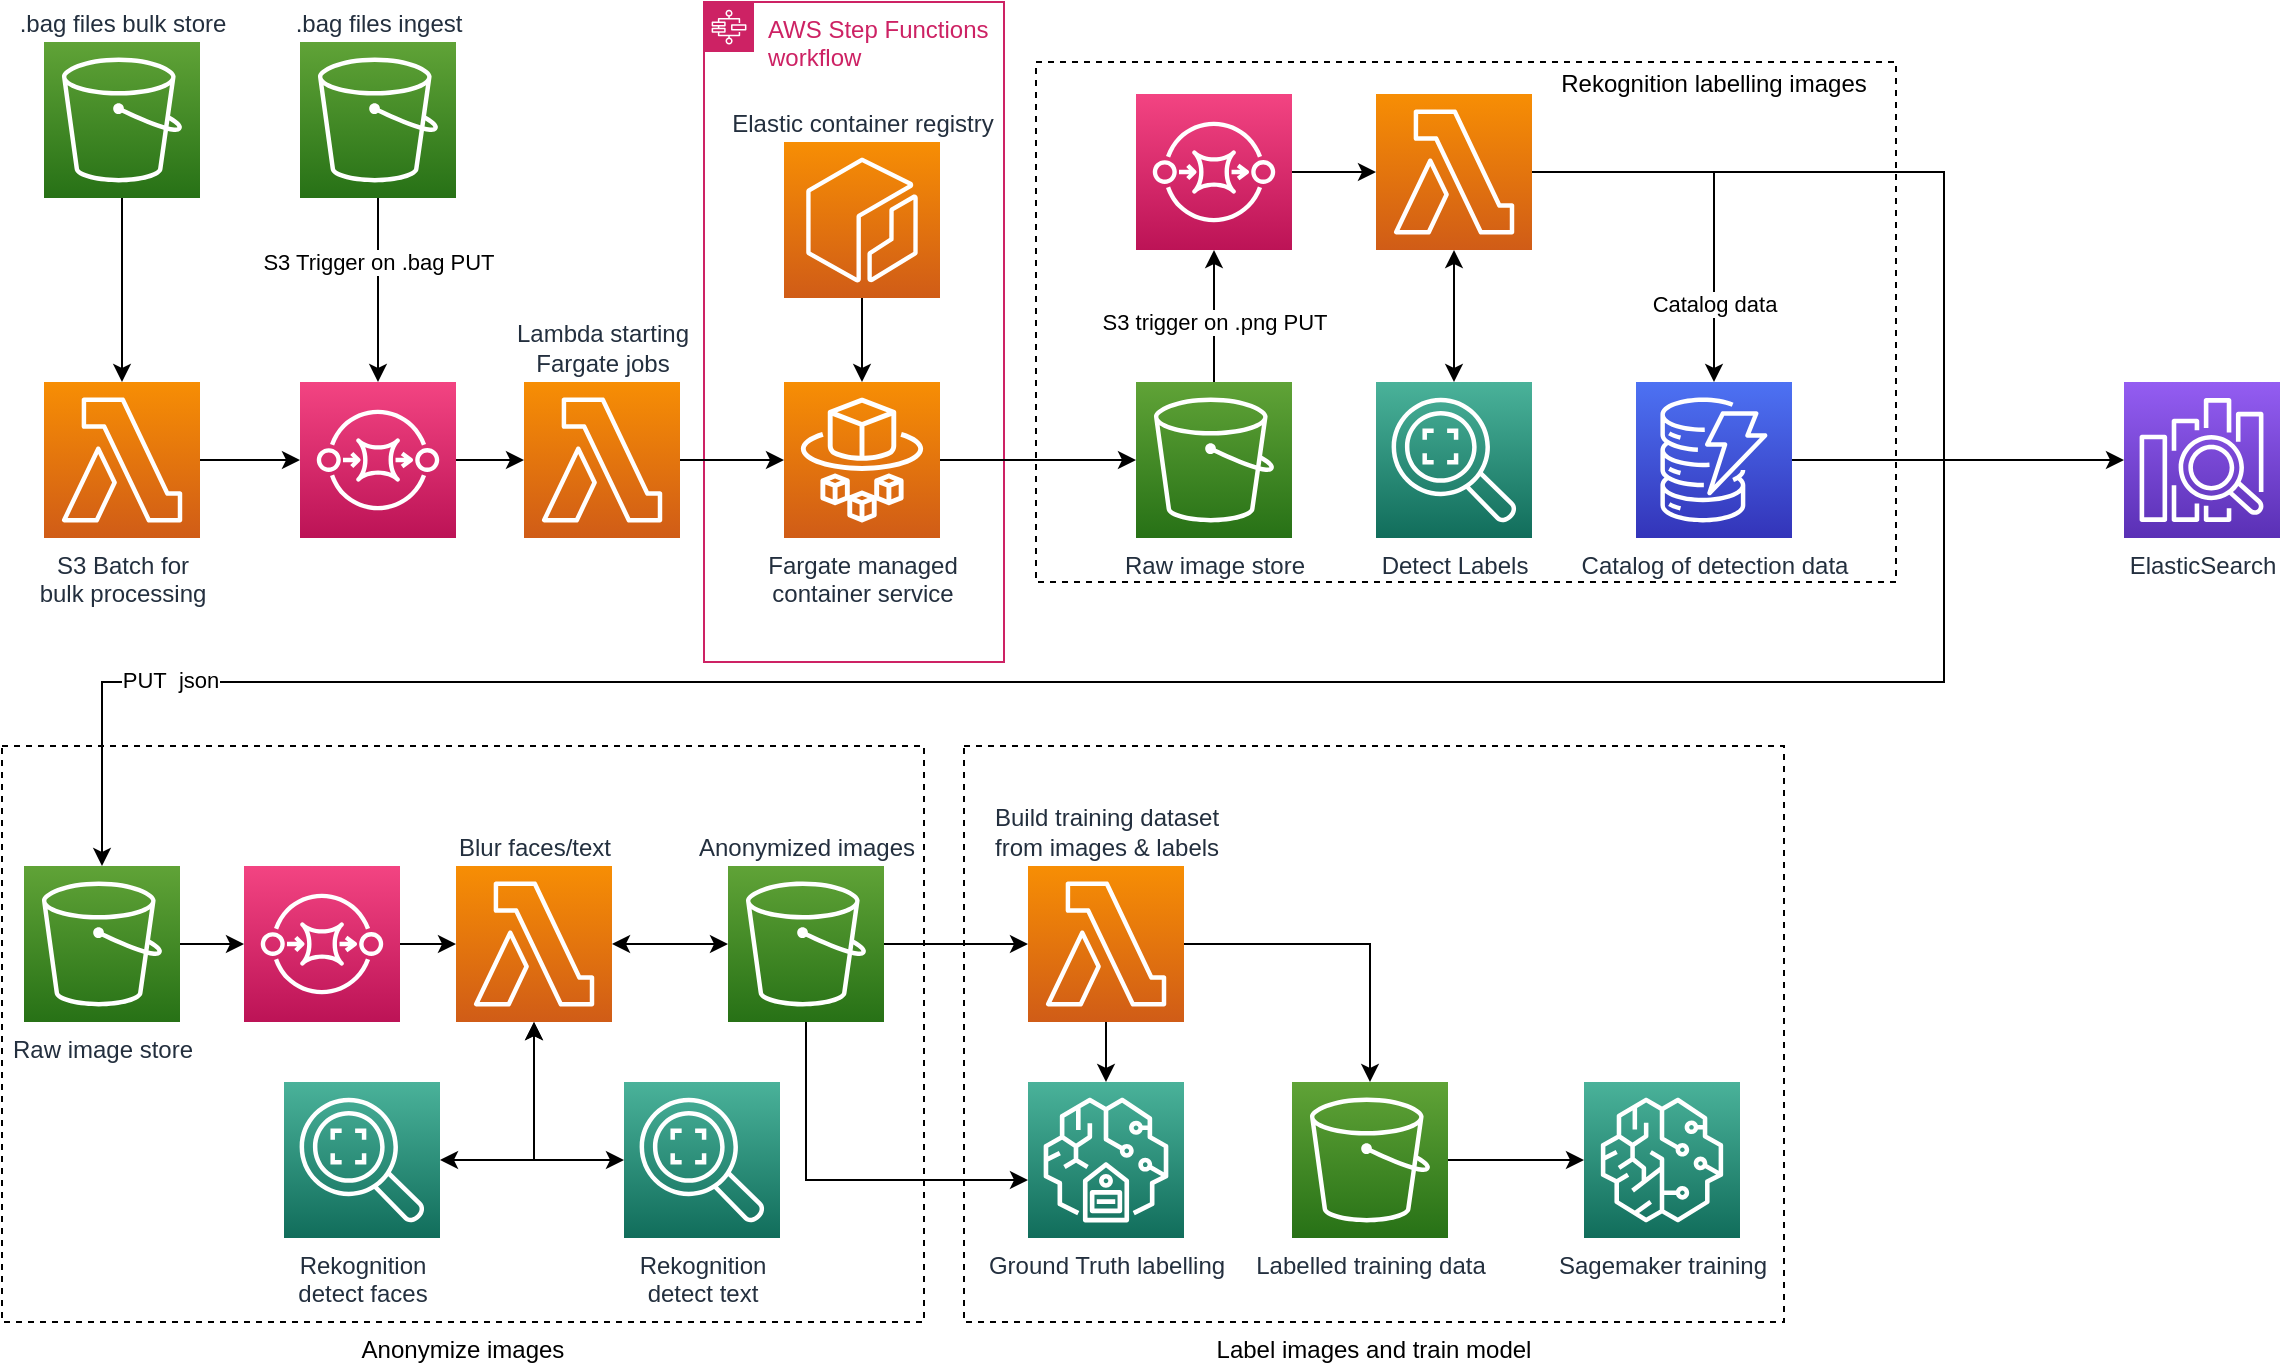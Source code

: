 <mxfile version="14.2.7" type="device" pages="2"><diagram id="QpRnQlK2TDPaWecxpGNC" name="Clive-Bosch"><mxGraphModel dx="1186" dy="664" grid="1" gridSize="10" guides="1" tooltips="1" connect="1" arrows="1" fold="1" page="1" pageScale="1" pageWidth="827" pageHeight="1169" math="0" shadow="0"><root><mxCell id="0"/><mxCell id="1" parent="0"/><mxCell id="4vVgL0XNW11uH2FwQ7F9-1" value="Label images and train model" style="rounded=0;whiteSpace=wrap;html=1;dashed=1;fillColor=none;labelPosition=center;verticalLabelPosition=bottom;align=center;verticalAlign=top;" parent="1" vertex="1"><mxGeometry x="490" y="382" width="410" height="288" as="geometry"/></mxCell><mxCell id="4vVgL0XNW11uH2FwQ7F9-2" value="Anonymize images" style="rounded=0;whiteSpace=wrap;html=1;dashed=1;fillColor=none;labelPosition=center;verticalLabelPosition=bottom;align=center;verticalAlign=top;" parent="1" vertex="1"><mxGeometry x="9" y="382" width="461" height="288" as="geometry"/></mxCell><mxCell id="4vVgL0XNW11uH2FwQ7F9-3" value="" style="rounded=0;whiteSpace=wrap;html=1;fillColor=none;dashed=1;" parent="1" vertex="1"><mxGeometry x="526" y="40" width="430" height="260" as="geometry"/></mxCell><mxCell id="4vVgL0XNW11uH2FwQ7F9-4" value="AWS Step Functions workflow" style="points=[[0,0],[0.25,0],[0.5,0],[0.75,0],[1,0],[1,0.25],[1,0.5],[1,0.75],[1,1],[0.75,1],[0.5,1],[0.25,1],[0,1],[0,0.75],[0,0.5],[0,0.25]];outlineConnect=0;gradientColor=none;html=1;whiteSpace=wrap;fontSize=12;fontStyle=0;shape=mxgraph.aws4.group;grIcon=mxgraph.aws4.group_aws_step_functions_workflow;strokeColor=#CD2264;fillColor=none;verticalAlign=top;align=left;spacingLeft=30;fontColor=#CD2264;dashed=0;" parent="1" vertex="1"><mxGeometry x="360" y="10" width="150" height="330" as="geometry"/></mxCell><mxCell id="4vVgL0XNW11uH2FwQ7F9-5" style="edgeStyle=orthogonalEdgeStyle;rounded=0;orthogonalLoop=1;jettySize=auto;html=1;startArrow=none;startFill=0;" parent="1" source="4vVgL0XNW11uH2FwQ7F9-7" target="4vVgL0XNW11uH2FwQ7F9-40" edge="1"><mxGeometry relative="1" as="geometry"/></mxCell><mxCell id="4vVgL0XNW11uH2FwQ7F9-6" value="S3 Trigger on .bag PUT" style="edgeLabel;html=1;align=center;verticalAlign=middle;resizable=0;points=[];" parent="4vVgL0XNW11uH2FwQ7F9-5" vertex="1" connectable="0"><mxGeometry x="0.258" y="-2" relative="1" as="geometry"><mxPoint x="2" y="-26" as="offset"/></mxGeometry></mxCell><mxCell id="4vVgL0XNW11uH2FwQ7F9-7" value=".bag files ingest" style="outlineConnect=0;fontColor=#232F3E;gradientColor=#60A337;gradientDirection=north;fillColor=#277116;strokeColor=#ffffff;dashed=0;verticalLabelPosition=top;verticalAlign=bottom;align=center;html=1;fontSize=12;fontStyle=0;aspect=fixed;shape=mxgraph.aws4.resourceIcon;resIcon=mxgraph.aws4.s3;labelPosition=center;" parent="1" vertex="1"><mxGeometry x="158" y="30" width="78" height="78" as="geometry"/></mxCell><mxCell id="4vVgL0XNW11uH2FwQ7F9-8" style="edgeStyle=orthogonalEdgeStyle;rounded=0;orthogonalLoop=1;jettySize=auto;html=1;" parent="1" source="4vVgL0XNW11uH2FwQ7F9-9" target="4vVgL0XNW11uH2FwQ7F9-46" edge="1"><mxGeometry relative="1" as="geometry"/></mxCell><mxCell id="4vVgL0XNW11uH2FwQ7F9-9" value="Fargate managed &lt;br&gt;container service" style="outlineConnect=0;fontColor=#232F3E;gradientColor=#F78E04;gradientDirection=north;fillColor=#D05C17;strokeColor=#ffffff;dashed=0;verticalLabelPosition=bottom;verticalAlign=top;align=center;html=1;fontSize=12;fontStyle=0;aspect=fixed;shape=mxgraph.aws4.resourceIcon;resIcon=mxgraph.aws4.fargate;" parent="1" vertex="1"><mxGeometry x="400" y="200" width="78" height="78" as="geometry"/></mxCell><mxCell id="4vVgL0XNW11uH2FwQ7F9-10" style="edgeStyle=orthogonalEdgeStyle;rounded=0;orthogonalLoop=1;jettySize=auto;html=1;" parent="1" source="4vVgL0XNW11uH2FwQ7F9-11" target="4vVgL0XNW11uH2FwQ7F9-9" edge="1"><mxGeometry relative="1" as="geometry"/></mxCell><mxCell id="4vVgL0XNW11uH2FwQ7F9-11" value="Elastic container registry" style="outlineConnect=0;fontColor=#232F3E;gradientColor=#F78E04;gradientDirection=north;fillColor=#D05C17;strokeColor=#ffffff;dashed=0;verticalLabelPosition=top;verticalAlign=bottom;align=center;html=1;fontSize=12;fontStyle=0;aspect=fixed;shape=mxgraph.aws4.resourceIcon;resIcon=mxgraph.aws4.ecr;labelPosition=center;" parent="1" vertex="1"><mxGeometry x="400" y="80" width="78" height="78" as="geometry"/></mxCell><mxCell id="4vVgL0XNW11uH2FwQ7F9-12" style="edgeStyle=orthogonalEdgeStyle;rounded=0;orthogonalLoop=1;jettySize=auto;html=1;" parent="1" source="4vVgL0XNW11uH2FwQ7F9-13" target="4vVgL0XNW11uH2FwQ7F9-18" edge="1"><mxGeometry relative="1" as="geometry"/></mxCell><mxCell id="4vVgL0XNW11uH2FwQ7F9-13" value="" style="outlineConnect=0;fontColor=#232F3E;gradientColor=#F34482;gradientDirection=north;fillColor=#BC1356;strokeColor=#ffffff;dashed=0;verticalLabelPosition=bottom;verticalAlign=top;align=center;html=1;fontSize=12;fontStyle=0;aspect=fixed;shape=mxgraph.aws4.resourceIcon;resIcon=mxgraph.aws4.sqs;" parent="1" vertex="1"><mxGeometry x="576" y="56" width="78" height="78" as="geometry"/></mxCell><mxCell id="4vVgL0XNW11uH2FwQ7F9-14" style="edgeStyle=orthogonalEdgeStyle;rounded=0;orthogonalLoop=1;jettySize=auto;html=1;startArrow=classic;startFill=1;" parent="1" source="4vVgL0XNW11uH2FwQ7F9-18" target="4vVgL0XNW11uH2FwQ7F9-19" edge="1"><mxGeometry relative="1" as="geometry"/></mxCell><mxCell id="4vVgL0XNW11uH2FwQ7F9-15" value="Catalog data" style="edgeStyle=orthogonalEdgeStyle;rounded=0;orthogonalLoop=1;jettySize=auto;html=1;startArrow=none;startFill=0;" parent="1" source="4vVgL0XNW11uH2FwQ7F9-18" target="4vVgL0XNW11uH2FwQ7F9-43" edge="1"><mxGeometry x="0.604" relative="1" as="geometry"><mxPoint as="offset"/></mxGeometry></mxCell><mxCell id="4vVgL0XNW11uH2FwQ7F9-16" style="edgeStyle=orthogonalEdgeStyle;rounded=0;orthogonalLoop=1;jettySize=auto;html=1;startArrow=none;startFill=0;" parent="1" source="4vVgL0XNW11uH2FwQ7F9-18" target="4vVgL0XNW11uH2FwQ7F9-48" edge="1"><mxGeometry relative="1" as="geometry"><Array as="points"><mxPoint x="980" y="95"/><mxPoint x="980" y="350"/><mxPoint x="59" y="350"/></Array></mxGeometry></mxCell><mxCell id="4vVgL0XNW11uH2FwQ7F9-17" value="PUT&amp;nbsp; json" style="edgeLabel;html=1;align=center;verticalAlign=middle;resizable=0;points=[];" parent="4vVgL0XNW11uH2FwQ7F9-16" vertex="1" connectable="0"><mxGeometry x="0.829" y="-1" relative="1" as="geometry"><mxPoint as="offset"/></mxGeometry></mxCell><mxCell id="4vVgL0XNW11uH2FwQ7F9-18" value="" style="outlineConnect=0;fontColor=#232F3E;gradientColor=#F78E04;gradientDirection=north;fillColor=#D05C17;strokeColor=#ffffff;dashed=0;verticalLabelPosition=top;verticalAlign=bottom;align=center;html=1;fontSize=12;fontStyle=0;aspect=fixed;shape=mxgraph.aws4.resourceIcon;resIcon=mxgraph.aws4.lambda;labelPosition=center;" parent="1" vertex="1"><mxGeometry x="696" y="56" width="78" height="78" as="geometry"/></mxCell><mxCell id="4vVgL0XNW11uH2FwQ7F9-19" value="Detect Labels" style="outlineConnect=0;fontColor=#232F3E;gradientColor=#4AB29A;gradientDirection=north;fillColor=#116D5B;strokeColor=#ffffff;dashed=0;verticalLabelPosition=bottom;verticalAlign=top;align=center;html=1;fontSize=12;fontStyle=0;aspect=fixed;shape=mxgraph.aws4.resourceIcon;resIcon=mxgraph.aws4.rekognition_2;" parent="1" vertex="1"><mxGeometry x="696" y="200" width="78" height="78" as="geometry"/></mxCell><mxCell id="4vVgL0XNW11uH2FwQ7F9-20" value="Rekognition labelling images" style="text;html=1;strokeColor=none;fillColor=none;align=center;verticalAlign=middle;whiteSpace=wrap;rounded=0;dashed=1;" parent="1" vertex="1"><mxGeometry x="760" y="20" width="210" height="62" as="geometry"/></mxCell><mxCell id="4vVgL0XNW11uH2FwQ7F9-21" style="edgeStyle=orthogonalEdgeStyle;rounded=0;orthogonalLoop=1;jettySize=auto;html=1;" parent="1" source="4vVgL0XNW11uH2FwQ7F9-22" target="4vVgL0XNW11uH2FwQ7F9-24" edge="1"><mxGeometry relative="1" as="geometry"/></mxCell><mxCell id="4vVgL0XNW11uH2FwQ7F9-22" value="" style="outlineConnect=0;fontColor=#232F3E;gradientColor=#F34482;gradientDirection=north;fillColor=#BC1356;strokeColor=#ffffff;dashed=0;verticalLabelPosition=bottom;verticalAlign=top;align=center;html=1;fontSize=12;fontStyle=0;aspect=fixed;shape=mxgraph.aws4.resourceIcon;resIcon=mxgraph.aws4.sqs;" parent="1" vertex="1"><mxGeometry x="130" y="442" width="78" height="78" as="geometry"/></mxCell><mxCell id="4vVgL0XNW11uH2FwQ7F9-23" style="edgeStyle=orthogonalEdgeStyle;rounded=0;orthogonalLoop=1;jettySize=auto;html=1;startArrow=classic;startFill=1;" parent="1" source="4vVgL0XNW11uH2FwQ7F9-24" target="4vVgL0XNW11uH2FwQ7F9-29" edge="1"><mxGeometry relative="1" as="geometry"/></mxCell><mxCell id="4vVgL0XNW11uH2FwQ7F9-24" value="Blur faces/text" style="outlineConnect=0;fontColor=#232F3E;gradientColor=#F78E04;gradientDirection=north;fillColor=#D05C17;strokeColor=#ffffff;dashed=0;verticalLabelPosition=top;verticalAlign=bottom;align=center;html=1;fontSize=12;fontStyle=0;aspect=fixed;shape=mxgraph.aws4.resourceIcon;resIcon=mxgraph.aws4.lambda;labelPosition=center;" parent="1" vertex="1"><mxGeometry x="236" y="442" width="78" height="78" as="geometry"/></mxCell><mxCell id="4vVgL0XNW11uH2FwQ7F9-25" style="edgeStyle=orthogonalEdgeStyle;rounded=0;orthogonalLoop=1;jettySize=auto;html=1;startArrow=classic;startFill=1;" parent="1" source="4vVgL0XNW11uH2FwQ7F9-26" target="4vVgL0XNW11uH2FwQ7F9-24" edge="1"><mxGeometry relative="1" as="geometry"/></mxCell><mxCell id="4vVgL0XNW11uH2FwQ7F9-26" value="Rekognition &lt;br&gt;detect faces" style="outlineConnect=0;fontColor=#232F3E;gradientColor=#4AB29A;gradientDirection=north;fillColor=#116D5B;strokeColor=#ffffff;dashed=0;verticalLabelPosition=bottom;verticalAlign=top;align=center;html=1;fontSize=12;fontStyle=0;aspect=fixed;shape=mxgraph.aws4.resourceIcon;resIcon=mxgraph.aws4.rekognition_2;" parent="1" vertex="1"><mxGeometry x="150" y="550" width="78" height="78" as="geometry"/></mxCell><mxCell id="4vVgL0XNW11uH2FwQ7F9-27" style="edgeStyle=orthogonalEdgeStyle;rounded=0;orthogonalLoop=1;jettySize=auto;html=1;startArrow=none;startFill=0;" parent="1" source="4vVgL0XNW11uH2FwQ7F9-29" target="4vVgL0XNW11uH2FwQ7F9-30" edge="1"><mxGeometry relative="1" as="geometry"><Array as="points"><mxPoint x="411" y="599"/></Array></mxGeometry></mxCell><mxCell id="4vVgL0XNW11uH2FwQ7F9-28" style="edgeStyle=orthogonalEdgeStyle;rounded=0;orthogonalLoop=1;jettySize=auto;html=1;startArrow=none;startFill=0;" parent="1" source="4vVgL0XNW11uH2FwQ7F9-29" target="4vVgL0XNW11uH2FwQ7F9-35" edge="1"><mxGeometry relative="1" as="geometry"/></mxCell><mxCell id="4vVgL0XNW11uH2FwQ7F9-29" value="Anonymized images" style="outlineConnect=0;fontColor=#232F3E;gradientColor=#60A337;gradientDirection=north;fillColor=#277116;strokeColor=#ffffff;dashed=0;verticalLabelPosition=top;verticalAlign=bottom;align=center;html=1;fontSize=12;fontStyle=0;aspect=fixed;shape=mxgraph.aws4.resourceIcon;resIcon=mxgraph.aws4.s3;labelPosition=center;" parent="1" vertex="1"><mxGeometry x="372" y="442" width="78" height="78" as="geometry"/></mxCell><mxCell id="4vVgL0XNW11uH2FwQ7F9-30" value="Ground Truth labelling" style="outlineConnect=0;fontColor=#232F3E;gradientColor=#4AB29A;gradientDirection=north;fillColor=#116D5B;strokeColor=#ffffff;dashed=0;verticalLabelPosition=bottom;verticalAlign=top;align=center;html=1;fontSize=12;fontStyle=0;aspect=fixed;shape=mxgraph.aws4.resourceIcon;resIcon=mxgraph.aws4.sagemaker_ground_truth;" parent="1" vertex="1"><mxGeometry x="522" y="550" width="78" height="78" as="geometry"/></mxCell><mxCell id="4vVgL0XNW11uH2FwQ7F9-31" style="edgeStyle=orthogonalEdgeStyle;rounded=0;orthogonalLoop=1;jettySize=auto;html=1;startArrow=none;startFill=0;" parent="1" source="4vVgL0XNW11uH2FwQ7F9-32" target="4vVgL0XNW11uH2FwQ7F9-36" edge="1"><mxGeometry relative="1" as="geometry"/></mxCell><mxCell id="4vVgL0XNW11uH2FwQ7F9-32" value="Labelled training data" style="outlineConnect=0;fontColor=#232F3E;gradientColor=#60A337;gradientDirection=north;fillColor=#277116;strokeColor=#ffffff;dashed=0;verticalLabelPosition=bottom;verticalAlign=top;align=center;html=1;fontSize=12;fontStyle=0;aspect=fixed;shape=mxgraph.aws4.resourceIcon;resIcon=mxgraph.aws4.s3;" parent="1" vertex="1"><mxGeometry x="654" y="550" width="78" height="78" as="geometry"/></mxCell><mxCell id="4vVgL0XNW11uH2FwQ7F9-33" style="edgeStyle=orthogonalEdgeStyle;rounded=0;orthogonalLoop=1;jettySize=auto;html=1;startArrow=none;startFill=0;" parent="1" source="4vVgL0XNW11uH2FwQ7F9-35" target="4vVgL0XNW11uH2FwQ7F9-32" edge="1"><mxGeometry relative="1" as="geometry"/></mxCell><mxCell id="4vVgL0XNW11uH2FwQ7F9-34" style="edgeStyle=orthogonalEdgeStyle;rounded=0;orthogonalLoop=1;jettySize=auto;html=1;startArrow=none;startFill=0;" parent="1" source="4vVgL0XNW11uH2FwQ7F9-35" target="4vVgL0XNW11uH2FwQ7F9-30" edge="1"><mxGeometry relative="1" as="geometry"/></mxCell><mxCell id="4vVgL0XNW11uH2FwQ7F9-35" value="Build training dataset &lt;br&gt;from images &amp;amp; labels" style="outlineConnect=0;fontColor=#232F3E;gradientColor=#F78E04;gradientDirection=north;fillColor=#D05C17;strokeColor=#ffffff;dashed=0;verticalLabelPosition=top;verticalAlign=bottom;align=center;html=1;fontSize=12;fontStyle=0;aspect=fixed;shape=mxgraph.aws4.resourceIcon;resIcon=mxgraph.aws4.lambda;labelPosition=center;" parent="1" vertex="1"><mxGeometry x="522" y="442" width="78" height="78" as="geometry"/></mxCell><mxCell id="4vVgL0XNW11uH2FwQ7F9-36" value="Sagemaker training" style="outlineConnect=0;fontColor=#232F3E;gradientColor=#4AB29A;gradientDirection=north;fillColor=#116D5B;strokeColor=#ffffff;dashed=0;verticalLabelPosition=bottom;verticalAlign=top;align=center;html=1;fontSize=12;fontStyle=0;aspect=fixed;shape=mxgraph.aws4.resourceIcon;resIcon=mxgraph.aws4.sagemaker;" parent="1" vertex="1"><mxGeometry x="800" y="550" width="78" height="78" as="geometry"/></mxCell><mxCell id="4vVgL0XNW11uH2FwQ7F9-37" style="edgeStyle=orthogonalEdgeStyle;rounded=0;orthogonalLoop=1;jettySize=auto;html=1;startArrow=classic;startFill=1;" parent="1" source="4vVgL0XNW11uH2FwQ7F9-38" target="4vVgL0XNW11uH2FwQ7F9-24" edge="1"><mxGeometry relative="1" as="geometry"/></mxCell><mxCell id="4vVgL0XNW11uH2FwQ7F9-38" value="Rekognition&lt;br&gt;detect text" style="outlineConnect=0;fontColor=#232F3E;gradientColor=#4AB29A;gradientDirection=north;fillColor=#116D5B;strokeColor=#ffffff;dashed=0;verticalLabelPosition=bottom;verticalAlign=top;align=center;html=1;fontSize=12;fontStyle=0;aspect=fixed;shape=mxgraph.aws4.resourceIcon;resIcon=mxgraph.aws4.rekognition_2;" parent="1" vertex="1"><mxGeometry x="320" y="550" width="78" height="78" as="geometry"/></mxCell><mxCell id="4vVgL0XNW11uH2FwQ7F9-39" style="edgeStyle=orthogonalEdgeStyle;rounded=0;orthogonalLoop=1;jettySize=auto;html=1;startArrow=none;startFill=0;" parent="1" source="4vVgL0XNW11uH2FwQ7F9-40" target="4vVgL0XNW11uH2FwQ7F9-42" edge="1"><mxGeometry relative="1" as="geometry"/></mxCell><mxCell id="4vVgL0XNW11uH2FwQ7F9-40" value="" style="outlineConnect=0;fontColor=#232F3E;gradientColor=#F34482;gradientDirection=north;fillColor=#BC1356;strokeColor=#ffffff;dashed=0;verticalLabelPosition=bottom;verticalAlign=top;align=center;html=1;fontSize=12;fontStyle=0;aspect=fixed;shape=mxgraph.aws4.resourceIcon;resIcon=mxgraph.aws4.sqs;" parent="1" vertex="1"><mxGeometry x="158" y="200" width="78" height="78" as="geometry"/></mxCell><mxCell id="4vVgL0XNW11uH2FwQ7F9-41" style="edgeStyle=orthogonalEdgeStyle;rounded=0;orthogonalLoop=1;jettySize=auto;html=1;startArrow=none;startFill=0;" parent="1" source="4vVgL0XNW11uH2FwQ7F9-42" target="4vVgL0XNW11uH2FwQ7F9-9" edge="1"><mxGeometry relative="1" as="geometry"/></mxCell><mxCell id="4vVgL0XNW11uH2FwQ7F9-42" value="&lt;span style=&quot;background-color: rgb(255 , 255 , 255)&quot;&gt;Lambda starting &lt;br&gt;Fargate jobs&lt;/span&gt;" style="outlineConnect=0;fontColor=#232F3E;gradientColor=#F78E04;gradientDirection=north;fillColor=#D05C17;strokeColor=#ffffff;dashed=0;verticalLabelPosition=top;verticalAlign=bottom;align=center;html=1;fontSize=12;fontStyle=0;aspect=fixed;shape=mxgraph.aws4.resourceIcon;resIcon=mxgraph.aws4.lambda;labelPosition=center;" parent="1" vertex="1"><mxGeometry x="270" y="200" width="78" height="78" as="geometry"/></mxCell><mxCell id="6Enju49Voxcqg6CJRidA-2" value="" style="edgeStyle=orthogonalEdgeStyle;rounded=0;orthogonalLoop=1;jettySize=auto;html=1;" parent="1" source="4vVgL0XNW11uH2FwQ7F9-43" edge="1"><mxGeometry relative="1" as="geometry"><mxPoint x="1070" y="239" as="targetPoint"/></mxGeometry></mxCell><mxCell id="4vVgL0XNW11uH2FwQ7F9-43" value="Catalog of detection data" style="outlineConnect=0;fontColor=#232F3E;gradientColor=#4D72F3;gradientDirection=north;fillColor=#3334B9;strokeColor=#ffffff;dashed=0;verticalLabelPosition=bottom;verticalAlign=top;align=center;html=1;fontSize=12;fontStyle=0;aspect=fixed;shape=mxgraph.aws4.resourceIcon;resIcon=mxgraph.aws4.dynamodb;" parent="1" vertex="1"><mxGeometry x="826" y="200" width="78" height="78" as="geometry"/></mxCell><mxCell id="4vVgL0XNW11uH2FwQ7F9-44" style="edgeStyle=orthogonalEdgeStyle;rounded=0;orthogonalLoop=1;jettySize=auto;html=1;startArrow=none;startFill=0;" parent="1" source="4vVgL0XNW11uH2FwQ7F9-46" target="4vVgL0XNW11uH2FwQ7F9-13" edge="1"><mxGeometry relative="1" as="geometry"/></mxCell><mxCell id="4vVgL0XNW11uH2FwQ7F9-45" value="S3 trigger on .png PUT" style="edgeLabel;html=1;align=center;verticalAlign=middle;resizable=0;points=[];" parent="4vVgL0XNW11uH2FwQ7F9-44" vertex="1" connectable="0"><mxGeometry x="-0.333" y="2" relative="1" as="geometry"><mxPoint x="2" y="-8" as="offset"/></mxGeometry></mxCell><mxCell id="4vVgL0XNW11uH2FwQ7F9-46" value="Raw image store" style="outlineConnect=0;fontColor=#232F3E;gradientColor=#60A337;gradientDirection=north;fillColor=#277116;strokeColor=#ffffff;dashed=0;verticalLabelPosition=bottom;verticalAlign=top;align=center;html=1;fontSize=12;fontStyle=0;aspect=fixed;shape=mxgraph.aws4.resourceIcon;resIcon=mxgraph.aws4.s3;" parent="1" vertex="1"><mxGeometry x="576" y="200" width="78" height="78" as="geometry"/></mxCell><mxCell id="4vVgL0XNW11uH2FwQ7F9-47" style="edgeStyle=orthogonalEdgeStyle;rounded=0;orthogonalLoop=1;jettySize=auto;html=1;startArrow=none;startFill=0;" parent="1" source="4vVgL0XNW11uH2FwQ7F9-48" target="4vVgL0XNW11uH2FwQ7F9-22" edge="1"><mxGeometry relative="1" as="geometry"/></mxCell><mxCell id="4vVgL0XNW11uH2FwQ7F9-48" value="Raw image store" style="outlineConnect=0;fontColor=#232F3E;gradientColor=#60A337;gradientDirection=north;fillColor=#277116;strokeColor=#ffffff;dashed=0;verticalLabelPosition=bottom;verticalAlign=top;align=center;html=1;fontSize=12;fontStyle=0;aspect=fixed;shape=mxgraph.aws4.resourceIcon;resIcon=mxgraph.aws4.s3;" parent="1" vertex="1"><mxGeometry x="20" y="442" width="78" height="78" as="geometry"/></mxCell><mxCell id="4vVgL0XNW11uH2FwQ7F9-49" style="edgeStyle=orthogonalEdgeStyle;rounded=0;orthogonalLoop=1;jettySize=auto;html=1;startArrow=none;startFill=0;" parent="1" source="4vVgL0XNW11uH2FwQ7F9-50" target="4vVgL0XNW11uH2FwQ7F9-40" edge="1"><mxGeometry relative="1" as="geometry"/></mxCell><mxCell id="4vVgL0XNW11uH2FwQ7F9-50" value="&lt;span style=&quot;background-color: rgb(255 , 255 , 255)&quot;&gt;S3 Batch for &lt;br&gt;bulk processing&lt;/span&gt;" style="outlineConnect=0;fontColor=#232F3E;gradientColor=#F78E04;gradientDirection=north;fillColor=#D05C17;strokeColor=#ffffff;dashed=0;verticalLabelPosition=bottom;verticalAlign=top;align=center;html=1;fontSize=12;fontStyle=0;aspect=fixed;shape=mxgraph.aws4.resourceIcon;resIcon=mxgraph.aws4.lambda;labelPosition=center;" parent="1" vertex="1"><mxGeometry x="30" y="200" width="78" height="78" as="geometry"/></mxCell><mxCell id="4vVgL0XNW11uH2FwQ7F9-51" style="edgeStyle=orthogonalEdgeStyle;rounded=0;orthogonalLoop=1;jettySize=auto;html=1;startArrow=none;startFill=0;" parent="1" source="4vVgL0XNW11uH2FwQ7F9-52" target="4vVgL0XNW11uH2FwQ7F9-50" edge="1"><mxGeometry relative="1" as="geometry"/></mxCell><mxCell id="4vVgL0XNW11uH2FwQ7F9-52" value=".bag files bulk store" style="outlineConnect=0;fontColor=#232F3E;gradientColor=#60A337;gradientDirection=north;fillColor=#277116;strokeColor=#ffffff;dashed=0;verticalLabelPosition=top;verticalAlign=bottom;align=center;html=1;fontSize=12;fontStyle=0;aspect=fixed;shape=mxgraph.aws4.resourceIcon;resIcon=mxgraph.aws4.s3;labelPosition=center;" parent="1" vertex="1"><mxGeometry x="30" y="30" width="78" height="78" as="geometry"/></mxCell><mxCell id="VThjd7X_Mr3OFFl5h3rA-1" value="ElasticSearch" style="outlineConnect=0;fontColor=#232F3E;gradientColor=#945DF2;gradientDirection=north;fillColor=#5A30B5;strokeColor=#ffffff;dashed=0;verticalLabelPosition=bottom;verticalAlign=top;align=center;html=1;fontSize=12;fontStyle=0;aspect=fixed;shape=mxgraph.aws4.resourceIcon;resIcon=mxgraph.aws4.elasticsearch_service;" parent="1" vertex="1"><mxGeometry x="1070" y="200" width="78" height="78" as="geometry"/></mxCell></root></mxGraphModel></diagram><diagram name="TFC" id="7bcG7vN_jmh3MZjFGXZs"><mxGraphModel dx="2621" dy="2162" grid="1" gridSize="10" guides="1" tooltips="1" connect="1" arrows="1" fold="1" page="1" pageScale="1" pageWidth="827" pageHeight="1169" math="0" shadow="0"><root><mxCell id="wmlh7u49D2Ies1ZcKNZf-0"/><mxCell id="wmlh7u49D2Ies1ZcKNZf-1" parent="wmlh7u49D2Ies1ZcKNZf-0"/><mxCell id="wmlh7u49D2Ies1ZcKNZf-4" value="" style="rounded=0;whiteSpace=wrap;html=1;fillColor=none;dashed=1;" vertex="1" parent="wmlh7u49D2Ies1ZcKNZf-1"><mxGeometry x="526" y="40" width="430" height="260" as="geometry"/></mxCell><mxCell id="wmlh7u49D2Ies1ZcKNZf-5" value="AWS Step Functions workflow" style="points=[[0,0],[0.25,0],[0.5,0],[0.75,0],[1,0],[1,0.25],[1,0.5],[1,0.75],[1,1],[0.75,1],[0.5,1],[0.25,1],[0,1],[0,0.75],[0,0.5],[0,0.25]];outlineConnect=0;gradientColor=none;html=1;whiteSpace=wrap;fontSize=12;fontStyle=0;shape=mxgraph.aws4.group;grIcon=mxgraph.aws4.group_aws_step_functions_workflow;strokeColor=#CD2264;fillColor=none;verticalAlign=top;align=left;spacingLeft=30;fontColor=#CD2264;dashed=0;" vertex="1" parent="wmlh7u49D2Ies1ZcKNZf-1"><mxGeometry x="360" y="10" width="150" height="330" as="geometry"/></mxCell><mxCell id="wmlh7u49D2Ies1ZcKNZf-6" style="edgeStyle=orthogonalEdgeStyle;rounded=0;orthogonalLoop=1;jettySize=auto;html=1;startArrow=none;startFill=0;" edge="1" parent="wmlh7u49D2Ies1ZcKNZf-1" source="wmlh7u49D2Ies1ZcKNZf-8" target="wmlh7u49D2Ies1ZcKNZf-41"><mxGeometry relative="1" as="geometry"/></mxCell><mxCell id="wmlh7u49D2Ies1ZcKNZf-7" value="S3 Trigger on .bag PUT" style="edgeLabel;html=1;align=center;verticalAlign=middle;resizable=0;points=[];" vertex="1" connectable="0" parent="wmlh7u49D2Ies1ZcKNZf-6"><mxGeometry x="0.258" y="-2" relative="1" as="geometry"><mxPoint x="2" y="-26" as="offset"/></mxGeometry></mxCell><mxCell id="wmlh7u49D2Ies1ZcKNZf-8" value=".bag files ingest" style="outlineConnect=0;fontColor=#232F3E;gradientColor=#60A337;gradientDirection=north;fillColor=#277116;strokeColor=#ffffff;dashed=0;verticalLabelPosition=top;verticalAlign=bottom;align=center;html=1;fontSize=12;fontStyle=0;aspect=fixed;shape=mxgraph.aws4.resourceIcon;resIcon=mxgraph.aws4.s3;labelPosition=center;" vertex="1" parent="wmlh7u49D2Ies1ZcKNZf-1"><mxGeometry x="-102" y="-319" width="78" height="78" as="geometry"/></mxCell><mxCell id="wmlh7u49D2Ies1ZcKNZf-9" style="edgeStyle=orthogonalEdgeStyle;rounded=0;orthogonalLoop=1;jettySize=auto;html=1;" edge="1" parent="wmlh7u49D2Ies1ZcKNZf-1" source="wmlh7u49D2Ies1ZcKNZf-10" target="wmlh7u49D2Ies1ZcKNZf-47"><mxGeometry relative="1" as="geometry"/></mxCell><mxCell id="wmlh7u49D2Ies1ZcKNZf-10" value="Fargate managed &lt;br&gt;container service" style="outlineConnect=0;fontColor=#232F3E;gradientColor=#F78E04;gradientDirection=north;fillColor=#D05C17;strokeColor=#ffffff;dashed=0;verticalLabelPosition=bottom;verticalAlign=top;align=center;html=1;fontSize=12;fontStyle=0;aspect=fixed;shape=mxgraph.aws4.resourceIcon;resIcon=mxgraph.aws4.fargate;" vertex="1" parent="wmlh7u49D2Ies1ZcKNZf-1"><mxGeometry x="400" y="200" width="78" height="78" as="geometry"/></mxCell><mxCell id="wmlh7u49D2Ies1ZcKNZf-11" style="edgeStyle=orthogonalEdgeStyle;rounded=0;orthogonalLoop=1;jettySize=auto;html=1;" edge="1" parent="wmlh7u49D2Ies1ZcKNZf-1" source="wmlh7u49D2Ies1ZcKNZf-12" target="wmlh7u49D2Ies1ZcKNZf-10"><mxGeometry relative="1" as="geometry"/></mxCell><mxCell id="wmlh7u49D2Ies1ZcKNZf-12" value="Elastic container registry" style="outlineConnect=0;fontColor=#232F3E;gradientColor=#F78E04;gradientDirection=north;fillColor=#D05C17;strokeColor=#ffffff;dashed=0;verticalLabelPosition=top;verticalAlign=bottom;align=center;html=1;fontSize=12;fontStyle=0;aspect=fixed;shape=mxgraph.aws4.resourceIcon;resIcon=mxgraph.aws4.ecr;labelPosition=center;" vertex="1" parent="wmlh7u49D2Ies1ZcKNZf-1"><mxGeometry x="400" y="80" width="78" height="78" as="geometry"/></mxCell><mxCell id="wmlh7u49D2Ies1ZcKNZf-13" style="edgeStyle=orthogonalEdgeStyle;rounded=0;orthogonalLoop=1;jettySize=auto;html=1;" edge="1" parent="wmlh7u49D2Ies1ZcKNZf-1" source="wmlh7u49D2Ies1ZcKNZf-14" target="wmlh7u49D2Ies1ZcKNZf-19"><mxGeometry relative="1" as="geometry"/></mxCell><mxCell id="wmlh7u49D2Ies1ZcKNZf-14" value="" style="outlineConnect=0;fontColor=#232F3E;gradientColor=#F34482;gradientDirection=north;fillColor=#BC1356;strokeColor=#ffffff;dashed=0;verticalLabelPosition=bottom;verticalAlign=top;align=center;html=1;fontSize=12;fontStyle=0;aspect=fixed;shape=mxgraph.aws4.resourceIcon;resIcon=mxgraph.aws4.sqs;" vertex="1" parent="wmlh7u49D2Ies1ZcKNZf-1"><mxGeometry x="576" y="56" width="78" height="78" as="geometry"/></mxCell><mxCell id="wmlh7u49D2Ies1ZcKNZf-15" style="edgeStyle=orthogonalEdgeStyle;rounded=0;orthogonalLoop=1;jettySize=auto;html=1;startArrow=classic;startFill=1;" edge="1" parent="wmlh7u49D2Ies1ZcKNZf-1" source="wmlh7u49D2Ies1ZcKNZf-19" target="wmlh7u49D2Ies1ZcKNZf-20"><mxGeometry relative="1" as="geometry"/></mxCell><mxCell id="wmlh7u49D2Ies1ZcKNZf-16" value="Catalog data" style="edgeStyle=orthogonalEdgeStyle;rounded=0;orthogonalLoop=1;jettySize=auto;html=1;startArrow=none;startFill=0;" edge="1" parent="wmlh7u49D2Ies1ZcKNZf-1" source="wmlh7u49D2Ies1ZcKNZf-19" target="wmlh7u49D2Ies1ZcKNZf-44"><mxGeometry x="-0.116" relative="1" as="geometry"><mxPoint as="offset"/></mxGeometry></mxCell><mxCell id="wmlh7u49D2Ies1ZcKNZf-19" value="" style="outlineConnect=0;fontColor=#232F3E;gradientColor=#F78E04;gradientDirection=north;fillColor=#D05C17;strokeColor=#ffffff;dashed=0;verticalLabelPosition=top;verticalAlign=bottom;align=center;html=1;fontSize=12;fontStyle=0;aspect=fixed;shape=mxgraph.aws4.resourceIcon;resIcon=mxgraph.aws4.lambda;labelPosition=center;" vertex="1" parent="wmlh7u49D2Ies1ZcKNZf-1"><mxGeometry x="696" y="56" width="78" height="78" as="geometry"/></mxCell><mxCell id="wmlh7u49D2Ies1ZcKNZf-20" value="Detect Labels" style="outlineConnect=0;fontColor=#232F3E;gradientColor=#4AB29A;gradientDirection=north;fillColor=#116D5B;strokeColor=#ffffff;dashed=0;verticalLabelPosition=bottom;verticalAlign=top;align=center;html=1;fontSize=12;fontStyle=0;aspect=fixed;shape=mxgraph.aws4.resourceIcon;resIcon=mxgraph.aws4.rekognition_2;" vertex="1" parent="wmlh7u49D2Ies1ZcKNZf-1"><mxGeometry x="696" y="200" width="78" height="78" as="geometry"/></mxCell><mxCell id="wmlh7u49D2Ies1ZcKNZf-21" value="Rekognition labelling images" style="text;html=1;strokeColor=none;fillColor=none;align=center;verticalAlign=middle;whiteSpace=wrap;rounded=0;dashed=1;" vertex="1" parent="wmlh7u49D2Ies1ZcKNZf-1"><mxGeometry x="760" y="20" width="210" height="62" as="geometry"/></mxCell><mxCell id="wmlh7u49D2Ies1ZcKNZf-40" style="edgeStyle=orthogonalEdgeStyle;rounded=0;orthogonalLoop=1;jettySize=auto;html=1;startArrow=none;startFill=0;" edge="1" parent="wmlh7u49D2Ies1ZcKNZf-1" source="wmlh7u49D2Ies1ZcKNZf-41" target="wmlh7u49D2Ies1ZcKNZf-43"><mxGeometry relative="1" as="geometry"/></mxCell><mxCell id="wmlh7u49D2Ies1ZcKNZf-41" value="" style="outlineConnect=0;fontColor=#232F3E;gradientColor=#F34482;gradientDirection=north;fillColor=#BC1356;strokeColor=#ffffff;dashed=0;verticalLabelPosition=bottom;verticalAlign=top;align=center;html=1;fontSize=12;fontStyle=0;aspect=fixed;shape=mxgraph.aws4.resourceIcon;resIcon=mxgraph.aws4.sqs;" vertex="1" parent="wmlh7u49D2Ies1ZcKNZf-1"><mxGeometry x="-102" y="-149" width="78" height="78" as="geometry"/></mxCell><mxCell id="wmlh7u49D2Ies1ZcKNZf-42" style="edgeStyle=orthogonalEdgeStyle;rounded=0;orthogonalLoop=1;jettySize=auto;html=1;startArrow=none;startFill=0;" edge="1" parent="wmlh7u49D2Ies1ZcKNZf-1" source="wmlh7u49D2Ies1ZcKNZf-43" target="wmlh7u49D2Ies1ZcKNZf-10"><mxGeometry relative="1" as="geometry"><Array as="points"><mxPoint x="300" y="-110"/><mxPoint x="300" y="239"/></Array></mxGeometry></mxCell><mxCell id="wmlh7u49D2Ies1ZcKNZf-85" value="" style="edgeStyle=orthogonalEdgeStyle;rounded=0;orthogonalLoop=1;jettySize=auto;html=1;" edge="1" parent="wmlh7u49D2Ies1ZcKNZf-1" source="wmlh7u49D2Ies1ZcKNZf-43" target="wmlh7u49D2Ies1ZcKNZf-60"><mxGeometry relative="1" as="geometry"><mxPoint x="309" y="120" as="targetPoint"/><Array as="points"><mxPoint x="299" y="-110"/></Array></mxGeometry></mxCell><mxCell id="wmlh7u49D2Ies1ZcKNZf-43" value="&lt;span style=&quot;background-color: rgb(255 , 255 , 255)&quot;&gt;Lambda starting &lt;br&gt;Fargate jobs&lt;/span&gt;" style="outlineConnect=0;fontColor=#232F3E;gradientColor=#F78E04;gradientDirection=north;fillColor=#D05C17;strokeColor=#ffffff;dashed=0;verticalLabelPosition=top;verticalAlign=bottom;align=center;html=1;fontSize=12;fontStyle=0;aspect=fixed;shape=mxgraph.aws4.resourceIcon;resIcon=mxgraph.aws4.lambda;labelPosition=center;" vertex="1" parent="wmlh7u49D2Ies1ZcKNZf-1"><mxGeometry x="130" y="-149" width="78" height="78" as="geometry"/></mxCell><mxCell id="ibiedKbY1QbflVL2OkD2-24" value="" style="edgeStyle=orthogonalEdgeStyle;rounded=0;orthogonalLoop=1;jettySize=auto;html=1;" edge="1" parent="wmlh7u49D2Ies1ZcKNZf-1" source="wmlh7u49D2Ies1ZcKNZf-44" target="ibiedKbY1QbflVL2OkD2-22"><mxGeometry relative="1" as="geometry"><mxPoint x="909" y="283" as="targetPoint"/><Array as="points"><mxPoint x="909" y="390"/><mxPoint x="270" y="390"/></Array></mxGeometry></mxCell><mxCell id="wmlh7u49D2Ies1ZcKNZf-44" value="Catalog of detection data" style="outlineConnect=0;fontColor=#232F3E;gradientColor=#4D72F3;gradientDirection=north;fillColor=#3334B9;strokeColor=#ffffff;dashed=0;verticalLabelPosition=bottom;verticalAlign=top;align=center;html=1;fontSize=12;fontStyle=0;aspect=fixed;shape=mxgraph.aws4.resourceIcon;resIcon=mxgraph.aws4.dynamodb;" vertex="1" parent="wmlh7u49D2Ies1ZcKNZf-1"><mxGeometry x="870" y="125" width="78" height="78" as="geometry"/></mxCell><mxCell id="wmlh7u49D2Ies1ZcKNZf-45" style="edgeStyle=orthogonalEdgeStyle;rounded=0;orthogonalLoop=1;jettySize=auto;html=1;startArrow=none;startFill=0;" edge="1" parent="wmlh7u49D2Ies1ZcKNZf-1" source="wmlh7u49D2Ies1ZcKNZf-47" target="wmlh7u49D2Ies1ZcKNZf-14"><mxGeometry relative="1" as="geometry"/></mxCell><mxCell id="wmlh7u49D2Ies1ZcKNZf-46" value="S3 trigger on .png PUT" style="edgeLabel;html=1;align=center;verticalAlign=middle;resizable=0;points=[];" vertex="1" connectable="0" parent="wmlh7u49D2Ies1ZcKNZf-45"><mxGeometry x="-0.333" y="2" relative="1" as="geometry"><mxPoint x="2" y="-8" as="offset"/></mxGeometry></mxCell><mxCell id="wmlh7u49D2Ies1ZcKNZf-47" value="Raw image store" style="outlineConnect=0;fontColor=#232F3E;gradientColor=#60A337;gradientDirection=north;fillColor=#277116;strokeColor=#ffffff;dashed=0;verticalLabelPosition=bottom;verticalAlign=top;align=center;html=1;fontSize=12;fontStyle=0;aspect=fixed;shape=mxgraph.aws4.resourceIcon;resIcon=mxgraph.aws4.s3;" vertex="1" parent="wmlh7u49D2Ies1ZcKNZf-1"><mxGeometry x="576" y="200" width="78" height="78" as="geometry"/></mxCell><mxCell id="wmlh7u49D2Ies1ZcKNZf-50" style="edgeStyle=orthogonalEdgeStyle;rounded=0;orthogonalLoop=1;jettySize=auto;html=1;startArrow=none;startFill=0;" edge="1" parent="wmlh7u49D2Ies1ZcKNZf-1" source="wmlh7u49D2Ies1ZcKNZf-51" target="wmlh7u49D2Ies1ZcKNZf-41"><mxGeometry relative="1" as="geometry"/></mxCell><mxCell id="wmlh7u49D2Ies1ZcKNZf-51" value="&lt;span style=&quot;background-color: rgb(255 , 255 , 255)&quot;&gt;S3 Batch for &lt;br&gt;bulk processing&lt;/span&gt;" style="outlineConnect=0;fontColor=#232F3E;gradientColor=#F78E04;gradientDirection=north;fillColor=#D05C17;strokeColor=#ffffff;dashed=0;verticalLabelPosition=bottom;verticalAlign=top;align=center;html=1;fontSize=12;fontStyle=0;aspect=fixed;shape=mxgraph.aws4.resourceIcon;resIcon=mxgraph.aws4.lambda;labelPosition=center;" vertex="1" parent="wmlh7u49D2Ies1ZcKNZf-1"><mxGeometry x="-230" y="-149" width="78" height="78" as="geometry"/></mxCell><mxCell id="wmlh7u49D2Ies1ZcKNZf-52" style="edgeStyle=orthogonalEdgeStyle;rounded=0;orthogonalLoop=1;jettySize=auto;html=1;startArrow=none;startFill=0;" edge="1" parent="wmlh7u49D2Ies1ZcKNZf-1" source="wmlh7u49D2Ies1ZcKNZf-53" target="wmlh7u49D2Ies1ZcKNZf-51"><mxGeometry relative="1" as="geometry"/></mxCell><mxCell id="wmlh7u49D2Ies1ZcKNZf-53" value=".bag files bulk store" style="outlineConnect=0;fontColor=#232F3E;gradientColor=#60A337;gradientDirection=north;fillColor=#277116;strokeColor=#ffffff;dashed=0;verticalLabelPosition=top;verticalAlign=bottom;align=center;html=1;fontSize=12;fontStyle=0;aspect=fixed;shape=mxgraph.aws4.resourceIcon;resIcon=mxgraph.aws4.s3;labelPosition=center;" vertex="1" parent="wmlh7u49D2Ies1ZcKNZf-1"><mxGeometry x="-230" y="-319" width="78" height="78" as="geometry"/></mxCell><mxCell id="wmlh7u49D2Ies1ZcKNZf-54" value="" style="rounded=0;whiteSpace=wrap;html=1;fillColor=none;dashed=1;" vertex="1" parent="wmlh7u49D2Ies1ZcKNZf-1"><mxGeometry x="526" y="-309" width="430" height="260" as="geometry"/></mxCell><mxCell id="wmlh7u49D2Ies1ZcKNZf-55" value="AWS Step Functions workflow" style="points=[[0,0],[0.25,0],[0.5,0],[0.75,0],[1,0],[1,0.25],[1,0.5],[1,0.75],[1,1],[0.75,1],[0.5,1],[0.25,1],[0,1],[0,0.75],[0,0.5],[0,0.25]];outlineConnect=0;gradientColor=none;html=1;whiteSpace=wrap;fontSize=12;fontStyle=0;shape=mxgraph.aws4.group;grIcon=mxgraph.aws4.group_aws_step_functions_workflow;strokeColor=#CD2264;fillColor=none;verticalAlign=top;align=left;spacingLeft=30;fontColor=#CD2264;dashed=0;" vertex="1" parent="wmlh7u49D2Ies1ZcKNZf-1"><mxGeometry x="360" y="-339" width="150" height="330" as="geometry"/></mxCell><mxCell id="wmlh7u49D2Ies1ZcKNZf-60" value="Fargate managed &lt;br&gt;container service" style="outlineConnect=0;fontColor=#232F3E;gradientColor=#F78E04;gradientDirection=north;fillColor=#D05C17;strokeColor=#ffffff;dashed=0;verticalLabelPosition=bottom;verticalAlign=top;align=center;html=1;fontSize=12;fontStyle=0;aspect=fixed;shape=mxgraph.aws4.resourceIcon;resIcon=mxgraph.aws4.fargate;" vertex="1" parent="wmlh7u49D2Ies1ZcKNZf-1"><mxGeometry x="400" y="-149" width="78" height="78" as="geometry"/></mxCell><mxCell id="wmlh7u49D2Ies1ZcKNZf-61" style="edgeStyle=orthogonalEdgeStyle;rounded=0;orthogonalLoop=1;jettySize=auto;html=1;" edge="1" parent="wmlh7u49D2Ies1ZcKNZf-1" source="wmlh7u49D2Ies1ZcKNZf-62" target="wmlh7u49D2Ies1ZcKNZf-60"><mxGeometry relative="1" as="geometry"/></mxCell><mxCell id="wmlh7u49D2Ies1ZcKNZf-62" value="Elastic container registry" style="outlineConnect=0;fontColor=#232F3E;gradientColor=#F78E04;gradientDirection=north;fillColor=#D05C17;strokeColor=#ffffff;dashed=0;verticalLabelPosition=top;verticalAlign=bottom;align=center;html=1;fontSize=12;fontStyle=0;aspect=fixed;shape=mxgraph.aws4.resourceIcon;resIcon=mxgraph.aws4.ecr;labelPosition=center;" vertex="1" parent="wmlh7u49D2Ies1ZcKNZf-1"><mxGeometry x="400" y="-269" width="78" height="78" as="geometry"/></mxCell><mxCell id="wmlh7u49D2Ies1ZcKNZf-66" value="Extract numerical data&lt;br&gt;Calculate Acceleration, Yaw&lt;br&gt;Convert to parquet" style="edgeStyle=orthogonalEdgeStyle;rounded=0;orthogonalLoop=1;jettySize=auto;html=1;startArrow=none;startFill=0;fontStyle=1" edge="1" parent="wmlh7u49D2Ies1ZcKNZf-1" source="wmlh7u49D2Ies1ZcKNZf-60" target="wmlh7u49D2Ies1ZcKNZf-94"><mxGeometry x="0.151" relative="1" as="geometry"><mxPoint x="1" as="offset"/><mxPoint x="774" y="-254" as="sourcePoint"/><mxPoint x="826" y="-110" as="targetPoint"/></mxGeometry></mxCell><mxCell id="wmlh7u49D2Ies1ZcKNZf-67" value="PUT&amp;nbsp; json" style="edgeLabel;html=1;align=center;verticalAlign=middle;resizable=0;points=[];" vertex="1" connectable="0" parent="wmlh7u49D2Ies1ZcKNZf-1"><mxGeometry x="-167" y="-349" as="geometry"><mxPoint x="-25" y="3" as="offset"/></mxGeometry></mxCell><mxCell id="wmlh7u49D2Ies1ZcKNZf-73" style="edgeStyle=orthogonalEdgeStyle;rounded=0;orthogonalLoop=1;jettySize=auto;html=1;startArrow=none;startFill=0;" edge="1" parent="wmlh7u49D2Ies1ZcKNZf-1" target="wmlh7u49D2Ies1ZcKNZf-60"><mxGeometry relative="1" as="geometry"><mxPoint x="348" y="-110" as="sourcePoint"/></mxGeometry></mxCell><mxCell id="wmlh7u49D2Ies1ZcKNZf-86" value="Transform Numerical Data" style="text;html=1;strokeColor=none;fillColor=none;align=center;verticalAlign=middle;whiteSpace=wrap;rounded=0;dashed=1;" vertex="1" parent="wmlh7u49D2Ies1ZcKNZf-1"><mxGeometry x="770" y="-320" width="210" height="62" as="geometry"/></mxCell><mxCell id="wmlh7u49D2Ies1ZcKNZf-87" value="" style="shape=curlyBracket;whiteSpace=wrap;html=1;rounded=1;rotation=-180;" vertex="1" parent="wmlh7u49D2Ies1ZcKNZf-1"><mxGeometry x="1020" y="22" width="20" height="306" as="geometry"/></mxCell><mxCell id="wmlh7u49D2Ies1ZcKNZf-88" value="&lt;font style=&quot;font-size: 18px&quot;&gt;Image/Video Pipeline&lt;/font&gt;" style="text;html=1;align=center;verticalAlign=middle;resizable=0;points=[];autosize=1;fontStyle=1" vertex="1" parent="wmlh7u49D2Ies1ZcKNZf-1"><mxGeometry x="1040" y="165" width="200" height="20" as="geometry"/></mxCell><mxCell id="wmlh7u49D2Ies1ZcKNZf-89" value="" style="shape=curlyBracket;whiteSpace=wrap;html=1;rounded=1;rotation=-180;size=0.5;" vertex="1" parent="wmlh7u49D2Ies1ZcKNZf-1"><mxGeometry x="1020" y="-329" width="20" height="296" as="geometry"/></mxCell><mxCell id="wmlh7u49D2Ies1ZcKNZf-90" value="&lt;font style=&quot;font-size: 18px&quot;&gt;GPS/Telemetrics Pipeline&lt;/font&gt;" style="text;html=1;align=center;verticalAlign=middle;resizable=0;points=[];autosize=1;fontStyle=1" vertex="1" parent="wmlh7u49D2Ies1ZcKNZf-1"><mxGeometry x="1045" y="-191" width="230" height="20" as="geometry"/></mxCell><mxCell id="wmlh7u49D2Ies1ZcKNZf-94" value="" style="outlineConnect=0;fontColor=#232F3E;gradientColor=#60A337;gradientDirection=north;fillColor=#277116;strokeColor=#ffffff;dashed=0;verticalLabelPosition=bottom;verticalAlign=top;align=center;html=1;fontSize=12;fontStyle=0;aspect=fixed;shape=mxgraph.aws4.resourceIcon;resIcon=mxgraph.aws4.s3;" vertex="1" parent="wmlh7u49D2Ies1ZcKNZf-1"><mxGeometry x="829" y="-147.5" width="75" height="75" as="geometry"/></mxCell><mxCell id="wmlh7u49D2Ies1ZcKNZf-115" value="" style="edgeStyle=orthogonalEdgeStyle;rounded=0;orthogonalLoop=1;jettySize=auto;html=1;" edge="1" parent="wmlh7u49D2Ies1ZcKNZf-1" source="wmlh7u49D2Ies1ZcKNZf-112" target="wmlh7u49D2Ies1ZcKNZf-44"><mxGeometry relative="1" as="geometry"><mxPoint x="1450" y="-112" as="sourcePoint"/><mxPoint x="1489" y="-178" as="targetPoint"/><Array as="points"><mxPoint x="1380" y="-131"/><mxPoint x="1380" y="164"/></Array></mxGeometry></mxCell><mxCell id="wmlh7u49D2Ies1ZcKNZf-117" value="" style="edgeStyle=orthogonalEdgeStyle;rounded=0;orthogonalLoop=1;jettySize=auto;html=1;" edge="1" parent="wmlh7u49D2Ies1ZcKNZf-1" source="wmlh7u49D2Ies1ZcKNZf-112" target="wmlh7u49D2Ies1ZcKNZf-119"><mxGeometry relative="1" as="geometry"><mxPoint x="1498" y="-110" as="targetPoint"/></mxGeometry></mxCell><mxCell id="wmlh7u49D2Ies1ZcKNZf-112" value="" style="outlineConnect=0;fontColor=#232F3E;gradientColor=#945DF2;gradientDirection=north;fillColor=#5A30B5;strokeColor=#ffffff;dashed=0;verticalLabelPosition=bottom;verticalAlign=top;align=center;html=1;fontSize=12;fontStyle=0;aspect=fixed;shape=mxgraph.aws4.resourceIcon;resIcon=mxgraph.aws4.emr;" vertex="1" parent="wmlh7u49D2Ies1ZcKNZf-1"><mxGeometry x="1340" y="-149" width="78" height="78" as="geometry"/></mxCell><mxCell id="wmlh7u49D2Ies1ZcKNZf-113" value="" style="edgeStyle=orthogonalEdgeStyle;rounded=0;orthogonalLoop=1;jettySize=auto;html=1;" edge="1" parent="wmlh7u49D2Ies1ZcKNZf-1" source="wmlh7u49D2Ies1ZcKNZf-112" target="wmlh7u49D2Ies1ZcKNZf-94"><mxGeometry relative="1" as="geometry"><mxPoint x="1450" y="-70" as="sourcePoint"/><mxPoint x="914" y="-458.941" as="targetPoint"/><Array as="points"/></mxGeometry></mxCell><mxCell id="wmlh7u49D2Ies1ZcKNZf-118" value="&lt;font style=&quot;font-size: 18px&quot;&gt;Syncronization &amp;amp;&lt;br&gt;Metadata Generation&lt;br&gt;&amp;nbsp;(Spark)&lt;br&gt;&lt;/font&gt;" style="text;html=1;align=center;verticalAlign=middle;resizable=0;points=[];autosize=1;fontStyle=1" vertex="1" parent="wmlh7u49D2Ies1ZcKNZf-1"><mxGeometry x="1139" y="-80" width="190" height="50" as="geometry"/></mxCell><mxCell id="wmlh7u49D2Ies1ZcKNZf-119" value="" style="outlineConnect=0;fontColor=#232F3E;gradientColor=#945DF2;gradientDirection=north;fillColor=#5A30B5;strokeColor=#ffffff;dashed=0;verticalLabelPosition=bottom;verticalAlign=top;align=center;html=1;fontSize=12;fontStyle=0;aspect=fixed;shape=mxgraph.aws4.resourceIcon;resIcon=mxgraph.aws4.elasticsearch_service;" vertex="1" parent="wmlh7u49D2Ies1ZcKNZf-1"><mxGeometry x="1500" y="-148.5" width="78" height="78" as="geometry"/></mxCell><mxCell id="ibiedKbY1QbflVL2OkD2-0" value="Label images and train model" style="rounded=0;whiteSpace=wrap;html=1;dashed=1;fillColor=none;labelPosition=center;verticalLabelPosition=bottom;align=center;verticalAlign=top;" vertex="1" parent="wmlh7u49D2Ies1ZcKNZf-1"><mxGeometry x="701" y="453" width="410" height="288" as="geometry"/></mxCell><mxCell id="ibiedKbY1QbflVL2OkD2-1" value="Anonymize images" style="rounded=0;whiteSpace=wrap;html=1;dashed=1;fillColor=none;labelPosition=center;verticalLabelPosition=bottom;align=center;verticalAlign=top;" vertex="1" parent="wmlh7u49D2Ies1ZcKNZf-1"><mxGeometry x="220" y="453" width="461" height="288" as="geometry"/></mxCell><mxCell id="ibiedKbY1QbflVL2OkD2-2" value="PUT&amp;nbsp; json" style="edgeLabel;html=1;align=center;verticalAlign=middle;resizable=0;points=[];" vertex="1" connectable="0" parent="wmlh7u49D2Ies1ZcKNZf-1"><mxGeometry x="304" y="420" as="geometry"/></mxCell><mxCell id="ibiedKbY1QbflVL2OkD2-3" style="edgeStyle=orthogonalEdgeStyle;rounded=0;orthogonalLoop=1;jettySize=auto;html=1;" edge="1" parent="wmlh7u49D2Ies1ZcKNZf-1" source="ibiedKbY1QbflVL2OkD2-4" target="ibiedKbY1QbflVL2OkD2-6"><mxGeometry relative="1" as="geometry"/></mxCell><mxCell id="ibiedKbY1QbflVL2OkD2-4" value="" style="outlineConnect=0;fontColor=#232F3E;gradientColor=#F34482;gradientDirection=north;fillColor=#BC1356;strokeColor=#ffffff;dashed=0;verticalLabelPosition=bottom;verticalAlign=top;align=center;html=1;fontSize=12;fontStyle=0;aspect=fixed;shape=mxgraph.aws4.resourceIcon;resIcon=mxgraph.aws4.sqs;" vertex="1" parent="wmlh7u49D2Ies1ZcKNZf-1"><mxGeometry x="341" y="513" width="78" height="78" as="geometry"/></mxCell><mxCell id="ibiedKbY1QbflVL2OkD2-5" style="edgeStyle=orthogonalEdgeStyle;rounded=0;orthogonalLoop=1;jettySize=auto;html=1;startArrow=classic;startFill=1;" edge="1" parent="wmlh7u49D2Ies1ZcKNZf-1" source="ibiedKbY1QbflVL2OkD2-6" target="ibiedKbY1QbflVL2OkD2-11"><mxGeometry relative="1" as="geometry"/></mxCell><mxCell id="ibiedKbY1QbflVL2OkD2-6" value="Blur faces/text" style="outlineConnect=0;fontColor=#232F3E;gradientColor=#F78E04;gradientDirection=north;fillColor=#D05C17;strokeColor=#ffffff;dashed=0;verticalLabelPosition=top;verticalAlign=bottom;align=center;html=1;fontSize=12;fontStyle=0;aspect=fixed;shape=mxgraph.aws4.resourceIcon;resIcon=mxgraph.aws4.lambda;labelPosition=center;" vertex="1" parent="wmlh7u49D2Ies1ZcKNZf-1"><mxGeometry x="447" y="513" width="78" height="78" as="geometry"/></mxCell><mxCell id="ibiedKbY1QbflVL2OkD2-7" style="edgeStyle=orthogonalEdgeStyle;rounded=0;orthogonalLoop=1;jettySize=auto;html=1;startArrow=classic;startFill=1;" edge="1" parent="wmlh7u49D2Ies1ZcKNZf-1" source="ibiedKbY1QbflVL2OkD2-8" target="ibiedKbY1QbflVL2OkD2-6"><mxGeometry relative="1" as="geometry"/></mxCell><mxCell id="ibiedKbY1QbflVL2OkD2-8" value="Rekognition &lt;br&gt;detect faces" style="outlineConnect=0;fontColor=#232F3E;gradientColor=#4AB29A;gradientDirection=north;fillColor=#116D5B;strokeColor=#ffffff;dashed=0;verticalLabelPosition=bottom;verticalAlign=top;align=center;html=1;fontSize=12;fontStyle=0;aspect=fixed;shape=mxgraph.aws4.resourceIcon;resIcon=mxgraph.aws4.rekognition_2;" vertex="1" parent="wmlh7u49D2Ies1ZcKNZf-1"><mxGeometry x="361" y="621" width="78" height="78" as="geometry"/></mxCell><mxCell id="ibiedKbY1QbflVL2OkD2-9" style="edgeStyle=orthogonalEdgeStyle;rounded=0;orthogonalLoop=1;jettySize=auto;html=1;startArrow=none;startFill=0;" edge="1" parent="wmlh7u49D2Ies1ZcKNZf-1" source="ibiedKbY1QbflVL2OkD2-11" target="ibiedKbY1QbflVL2OkD2-12"><mxGeometry relative="1" as="geometry"><Array as="points"><mxPoint x="622" y="670"/></Array></mxGeometry></mxCell><mxCell id="ibiedKbY1QbflVL2OkD2-10" style="edgeStyle=orthogonalEdgeStyle;rounded=0;orthogonalLoop=1;jettySize=auto;html=1;startArrow=none;startFill=0;" edge="1" parent="wmlh7u49D2Ies1ZcKNZf-1" source="ibiedKbY1QbflVL2OkD2-11" target="ibiedKbY1QbflVL2OkD2-17"><mxGeometry relative="1" as="geometry"/></mxCell><mxCell id="ibiedKbY1QbflVL2OkD2-11" value="Anonymized images" style="outlineConnect=0;fontColor=#232F3E;gradientColor=#60A337;gradientDirection=north;fillColor=#277116;strokeColor=#ffffff;dashed=0;verticalLabelPosition=top;verticalAlign=bottom;align=center;html=1;fontSize=12;fontStyle=0;aspect=fixed;shape=mxgraph.aws4.resourceIcon;resIcon=mxgraph.aws4.s3;labelPosition=center;" vertex="1" parent="wmlh7u49D2Ies1ZcKNZf-1"><mxGeometry x="583" y="513" width="78" height="78" as="geometry"/></mxCell><mxCell id="ibiedKbY1QbflVL2OkD2-12" value="Ground Truth labelling" style="outlineConnect=0;fontColor=#232F3E;gradientColor=#4AB29A;gradientDirection=north;fillColor=#116D5B;strokeColor=#ffffff;dashed=0;verticalLabelPosition=bottom;verticalAlign=top;align=center;html=1;fontSize=12;fontStyle=0;aspect=fixed;shape=mxgraph.aws4.resourceIcon;resIcon=mxgraph.aws4.sagemaker_ground_truth;" vertex="1" parent="wmlh7u49D2Ies1ZcKNZf-1"><mxGeometry x="733" y="621" width="78" height="78" as="geometry"/></mxCell><mxCell id="ibiedKbY1QbflVL2OkD2-13" style="edgeStyle=orthogonalEdgeStyle;rounded=0;orthogonalLoop=1;jettySize=auto;html=1;startArrow=none;startFill=0;" edge="1" parent="wmlh7u49D2Ies1ZcKNZf-1" source="ibiedKbY1QbflVL2OkD2-14" target="ibiedKbY1QbflVL2OkD2-18"><mxGeometry relative="1" as="geometry"/></mxCell><mxCell id="ibiedKbY1QbflVL2OkD2-14" value="Labelled training data" style="outlineConnect=0;fontColor=#232F3E;gradientColor=#60A337;gradientDirection=north;fillColor=#277116;strokeColor=#ffffff;dashed=0;verticalLabelPosition=bottom;verticalAlign=top;align=center;html=1;fontSize=12;fontStyle=0;aspect=fixed;shape=mxgraph.aws4.resourceIcon;resIcon=mxgraph.aws4.s3;" vertex="1" parent="wmlh7u49D2Ies1ZcKNZf-1"><mxGeometry x="865" y="621" width="78" height="78" as="geometry"/></mxCell><mxCell id="ibiedKbY1QbflVL2OkD2-15" style="edgeStyle=orthogonalEdgeStyle;rounded=0;orthogonalLoop=1;jettySize=auto;html=1;startArrow=none;startFill=0;" edge="1" parent="wmlh7u49D2Ies1ZcKNZf-1" source="ibiedKbY1QbflVL2OkD2-17" target="ibiedKbY1QbflVL2OkD2-14"><mxGeometry relative="1" as="geometry"/></mxCell><mxCell id="ibiedKbY1QbflVL2OkD2-16" style="edgeStyle=orthogonalEdgeStyle;rounded=0;orthogonalLoop=1;jettySize=auto;html=1;startArrow=none;startFill=0;" edge="1" parent="wmlh7u49D2Ies1ZcKNZf-1" source="ibiedKbY1QbflVL2OkD2-17" target="ibiedKbY1QbflVL2OkD2-12"><mxGeometry relative="1" as="geometry"/></mxCell><mxCell id="ibiedKbY1QbflVL2OkD2-17" value="Build training dataset &lt;br&gt;from images &amp;amp; labels" style="outlineConnect=0;fontColor=#232F3E;gradientColor=#F78E04;gradientDirection=north;fillColor=#D05C17;strokeColor=#ffffff;dashed=0;verticalLabelPosition=top;verticalAlign=bottom;align=center;html=1;fontSize=12;fontStyle=0;aspect=fixed;shape=mxgraph.aws4.resourceIcon;resIcon=mxgraph.aws4.lambda;labelPosition=center;" vertex="1" parent="wmlh7u49D2Ies1ZcKNZf-1"><mxGeometry x="733" y="513" width="78" height="78" as="geometry"/></mxCell><mxCell id="ibiedKbY1QbflVL2OkD2-18" value="Sagemaker training" style="outlineConnect=0;fontColor=#232F3E;gradientColor=#4AB29A;gradientDirection=north;fillColor=#116D5B;strokeColor=#ffffff;dashed=0;verticalLabelPosition=bottom;verticalAlign=top;align=center;html=1;fontSize=12;fontStyle=0;aspect=fixed;shape=mxgraph.aws4.resourceIcon;resIcon=mxgraph.aws4.sagemaker;" vertex="1" parent="wmlh7u49D2Ies1ZcKNZf-1"><mxGeometry x="1011" y="621" width="78" height="78" as="geometry"/></mxCell><mxCell id="ibiedKbY1QbflVL2OkD2-19" style="edgeStyle=orthogonalEdgeStyle;rounded=0;orthogonalLoop=1;jettySize=auto;html=1;startArrow=classic;startFill=1;" edge="1" parent="wmlh7u49D2Ies1ZcKNZf-1" source="ibiedKbY1QbflVL2OkD2-20" target="ibiedKbY1QbflVL2OkD2-6"><mxGeometry relative="1" as="geometry"/></mxCell><mxCell id="ibiedKbY1QbflVL2OkD2-20" value="Rekognition&lt;br&gt;detect text" style="outlineConnect=0;fontColor=#232F3E;gradientColor=#4AB29A;gradientDirection=north;fillColor=#116D5B;strokeColor=#ffffff;dashed=0;verticalLabelPosition=bottom;verticalAlign=top;align=center;html=1;fontSize=12;fontStyle=0;aspect=fixed;shape=mxgraph.aws4.resourceIcon;resIcon=mxgraph.aws4.rekognition_2;" vertex="1" parent="wmlh7u49D2Ies1ZcKNZf-1"><mxGeometry x="531" y="621" width="78" height="78" as="geometry"/></mxCell><mxCell id="ibiedKbY1QbflVL2OkD2-21" style="edgeStyle=orthogonalEdgeStyle;rounded=0;orthogonalLoop=1;jettySize=auto;html=1;startArrow=none;startFill=0;" edge="1" parent="wmlh7u49D2Ies1ZcKNZf-1" source="ibiedKbY1QbflVL2OkD2-22" target="ibiedKbY1QbflVL2OkD2-4"><mxGeometry relative="1" as="geometry"/></mxCell><mxCell id="ibiedKbY1QbflVL2OkD2-22" value="Raw image store" style="outlineConnect=0;fontColor=#232F3E;gradientColor=#60A337;gradientDirection=north;fillColor=#277116;strokeColor=#ffffff;dashed=0;verticalLabelPosition=bottom;verticalAlign=top;align=center;html=1;fontSize=12;fontStyle=0;aspect=fixed;shape=mxgraph.aws4.resourceIcon;resIcon=mxgraph.aws4.s3;" vertex="1" parent="wmlh7u49D2Ies1ZcKNZf-1"><mxGeometry x="231" y="513" width="78" height="78" as="geometry"/></mxCell><mxCell id="ibiedKbY1QbflVL2OkD2-26" value="" style="shape=curlyBracket;whiteSpace=wrap;html=1;rounded=1;rotation=-180;" vertex="1" parent="wmlh7u49D2Ies1ZcKNZf-1"><mxGeometry x="1150" y="453" width="20" height="306" as="geometry"/></mxCell><mxCell id="ibiedKbY1QbflVL2OkD2-27" value="&lt;font style=&quot;font-size: 18px&quot;&gt;Image Anonymization&lt;br&gt;and Image Recognition&lt;br&gt;Training&amp;nbsp;&lt;br&gt;&lt;/font&gt;" style="text;html=1;align=center;verticalAlign=middle;resizable=0;points=[];autosize=1;fontStyle=1" vertex="1" parent="wmlh7u49D2Ies1ZcKNZf-1"><mxGeometry x="1180" y="585" width="210" height="50" as="geometry"/></mxCell></root></mxGraphModel></diagram></mxfile>